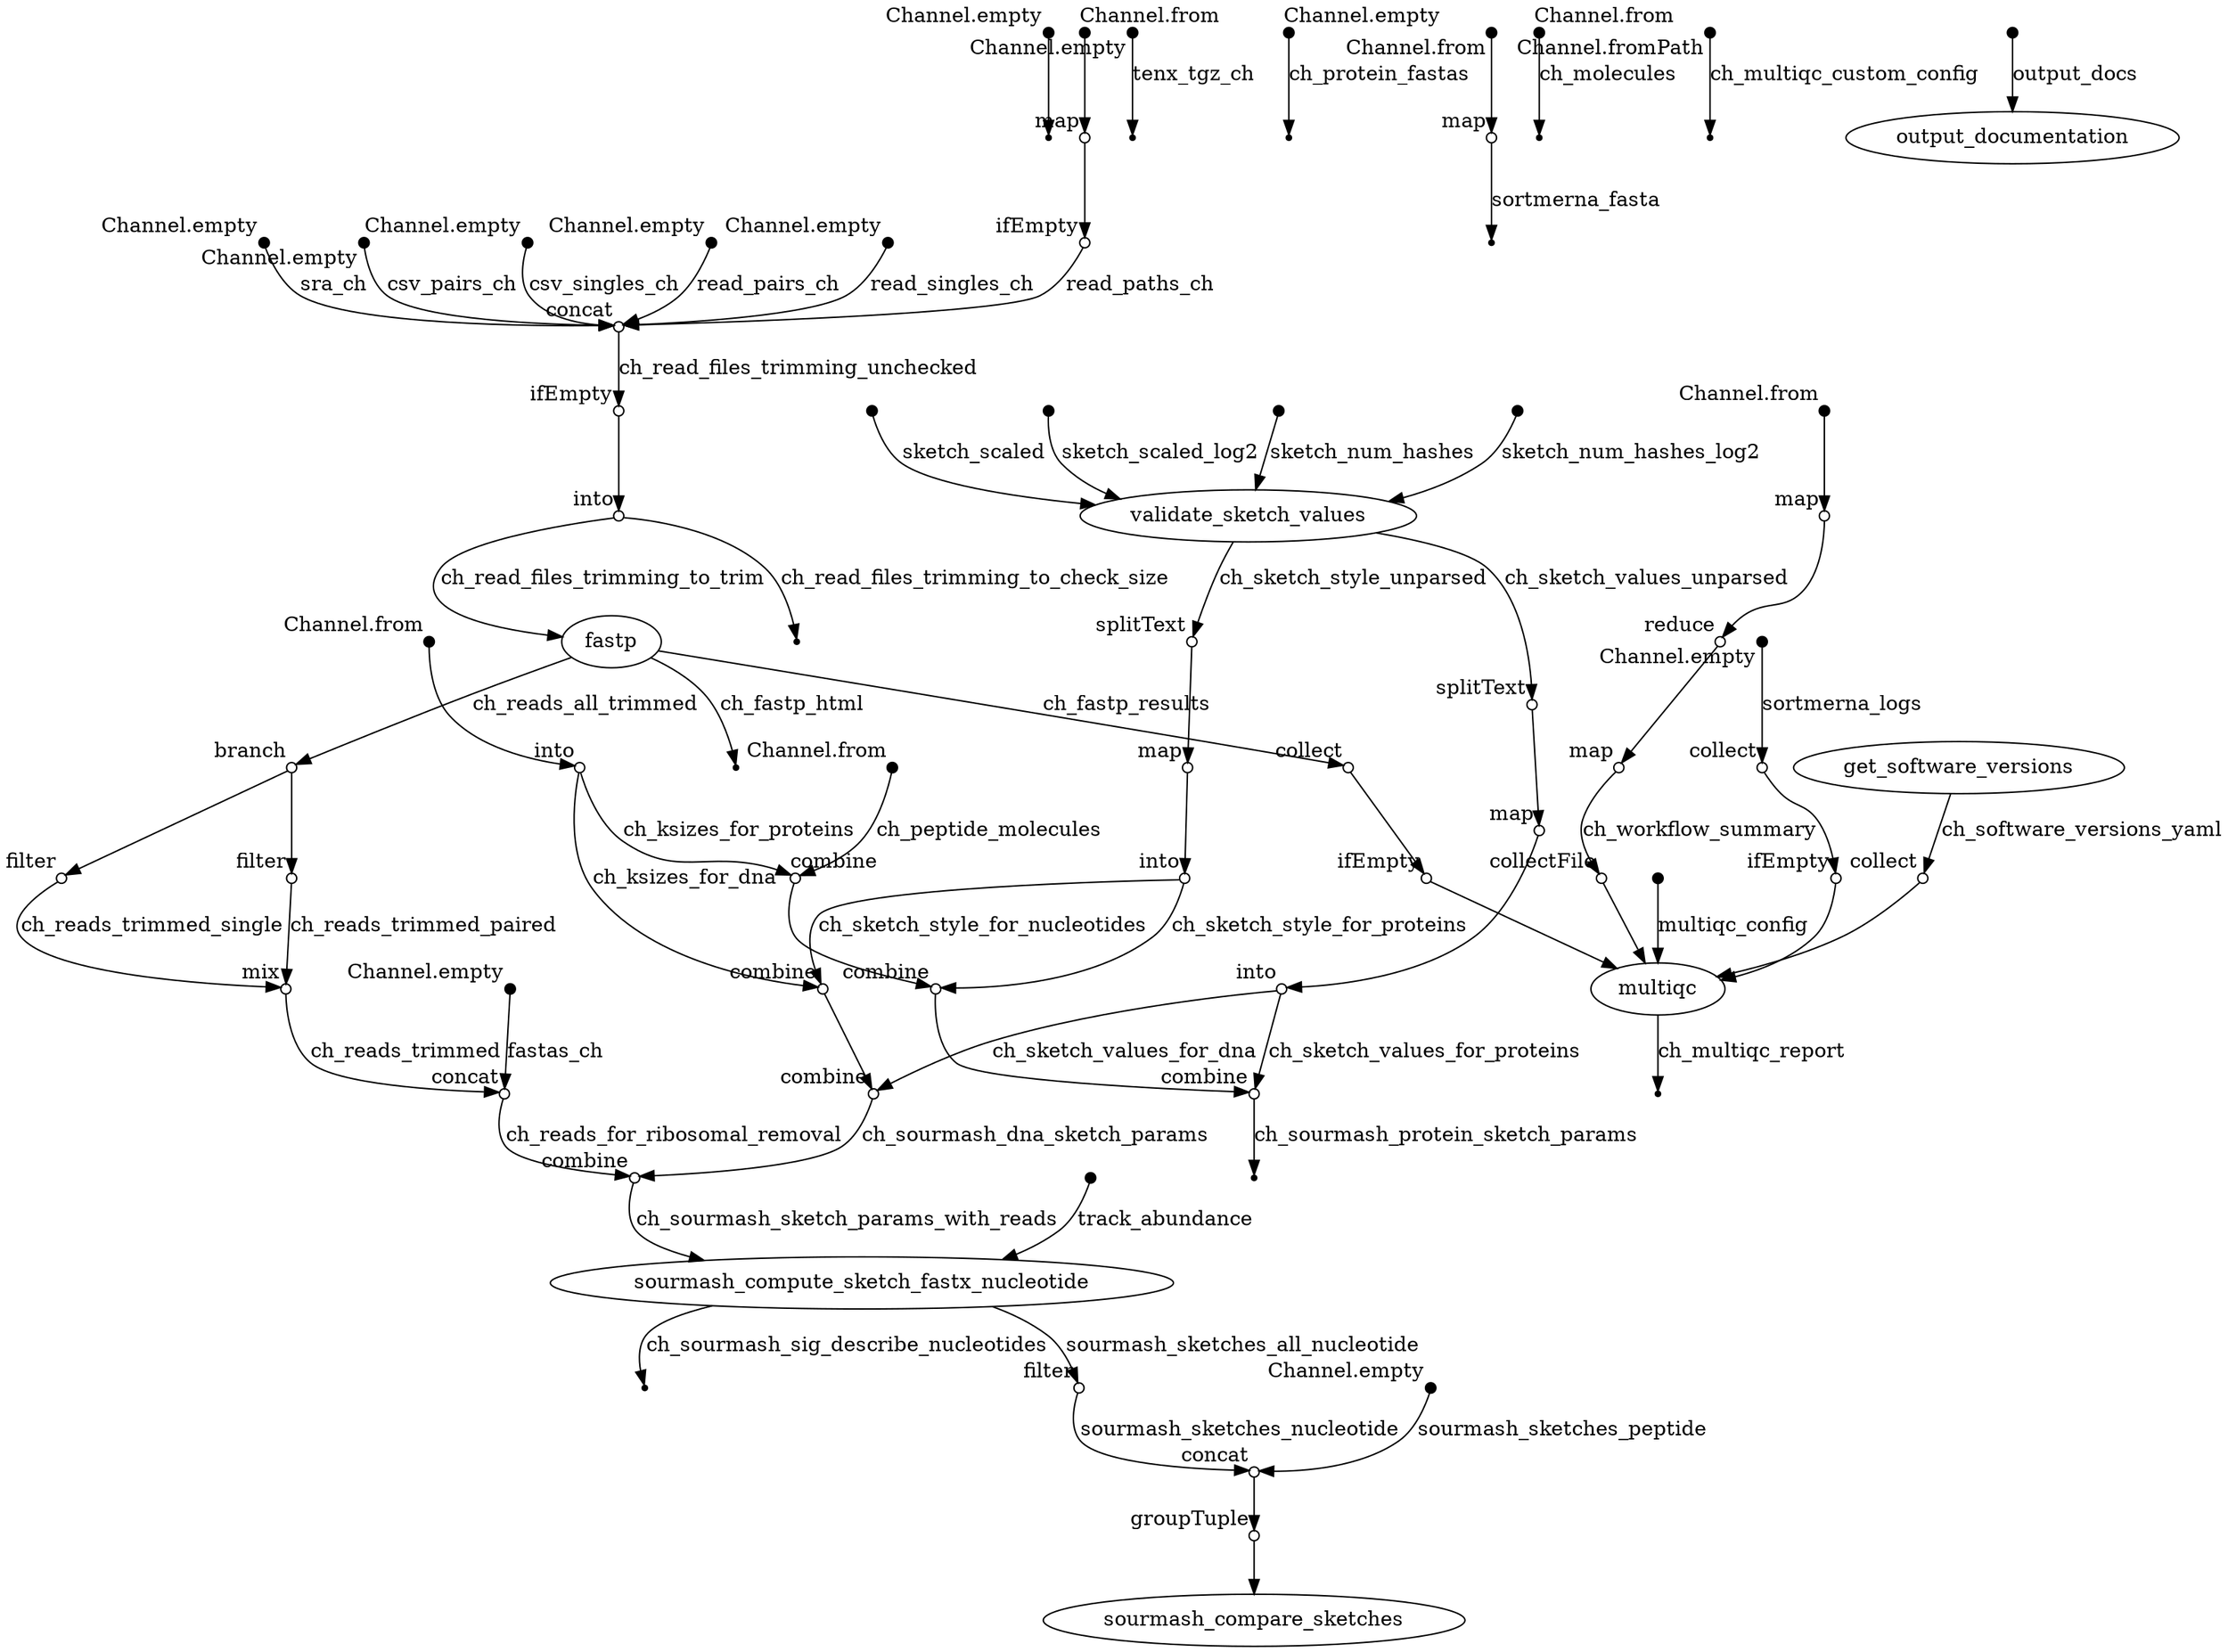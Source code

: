 digraph "kmermaid_dag" {
p0 [shape=point,label="",fixedsize=true,width=0.1,xlabel="Channel.empty"];
p1 [shape=point];
p0 -> p1;

p2 [shape=point,label="",fixedsize=true,width=0.1,xlabel="Channel.empty"];
p15 [shape=circle,label="",fixedsize=true,width=0.1,xlabel="concat"];
p2 -> p15 [label="sra_ch"];

p3 [shape=point,label="",fixedsize=true,width=0.1,xlabel="Channel.empty"];
p15 [shape=circle,label="",fixedsize=true,width=0.1,xlabel="concat"];
p3 -> p15 [label="csv_pairs_ch"];

p4 [shape=point,label="",fixedsize=true,width=0.1,xlabel="Channel.empty"];
p15 [shape=circle,label="",fixedsize=true,width=0.1,xlabel="concat"];
p4 -> p15 [label="csv_singles_ch"];

p5 [shape=point,label="",fixedsize=true,width=0.1,xlabel="Channel.empty"];
p15 [shape=circle,label="",fixedsize=true,width=0.1,xlabel="concat"];
p5 -> p15 [label="read_pairs_ch"];

p6 [shape=point,label="",fixedsize=true,width=0.1,xlabel="Channel.empty"];
p15 [shape=circle,label="",fixedsize=true,width=0.1,xlabel="concat"];
p6 -> p15 [label="read_singles_ch"];

p7 [shape=point,label="",fixedsize=true,width=0.1,xlabel="Channel.empty"];
p57 [shape=circle,label="",fixedsize=true,width=0.1,xlabel="concat"];
p7 -> p57 [label="fastas_ch"];

p8 [shape=point,label="",fixedsize=true,width=0.1,xlabel="Channel.empty"];
p9 [shape=point];
p8 -> p9 [label="tenx_tgz_ch"];

p10 [shape=point,label="",fixedsize=true,width=0.1,xlabel="Channel.from"];
p11 [shape=circle,label="",fixedsize=true,width=0.1,xlabel="map"];
p10 -> p11;

p11 [shape=circle,label="",fixedsize=true,width=0.1,xlabel="map"];
p12 [shape=circle,label="",fixedsize=true,width=0.1,xlabel="ifEmpty"];
p11 -> p12;

p12 [shape=circle,label="",fixedsize=true,width=0.1,xlabel="ifEmpty"];
p15 [shape=circle,label="",fixedsize=true,width=0.1,xlabel="concat"];
p12 -> p15 [label="read_paths_ch"];

p13 [shape=point,label="",fixedsize=true,width=0.1,xlabel="Channel.empty"];
p14 [shape=point];
p13 -> p14 [label="ch_protein_fastas"];

p15 [shape=circle,label="",fixedsize=true,width=0.1,xlabel="concat"];
p16 [shape=circle,label="",fixedsize=true,width=0.1,xlabel="ifEmpty"];
p15 -> p16 [label="ch_read_files_trimming_unchecked"];

p16 [shape=circle,label="",fixedsize=true,width=0.1,xlabel="ifEmpty"];
p17 [shape=circle,label="",fixedsize=true,width=0.1,xlabel="into"];
p16 -> p17;

p17 [shape=circle,label="",fixedsize=true,width=0.1,xlabel="into"];
p18 [shape=point];
p17 -> p18 [label="ch_read_files_trimming_to_check_size"];

p17 [shape=circle,label="",fixedsize=true,width=0.1,xlabel="into"];
p51 [label="fastp"];
p17 -> p51 [label="ch_read_files_trimming_to_trim"];

p19 [shape=point,label="",fixedsize=true,width=0.1,xlabel="Channel.from"];
p20 [shape=circle,label="",fixedsize=true,width=0.1,xlabel="map"];
p19 -> p20;

p20 [shape=circle,label="",fixedsize=true,width=0.1,xlabel="map"];
p21 [shape=point];
p20 -> p21 [label="sortmerna_fasta"];

p22 [shape=point,label="",fixedsize=true,width=0.1,xlabel="Channel.from"];
p23 [shape=circle,label="",fixedsize=true,width=0.1,xlabel="into"];
p22 -> p23;

p23 [shape=circle,label="",fixedsize=true,width=0.1,xlabel="into"];
p45 [shape=circle,label="",fixedsize=true,width=0.1,xlabel="combine"];
p23 -> p45 [label="ch_ksizes_for_proteins"];

p23 [shape=circle,label="",fixedsize=true,width=0.1,xlabel="into"];
p49 [shape=circle,label="",fixedsize=true,width=0.1,xlabel="combine"];
p23 -> p49 [label="ch_ksizes_for_dna"];

p24 [shape=point,label="",fixedsize=true,width=0.1,xlabel="Channel.from"];
p25 [shape=point];
p24 -> p25 [label="ch_molecules"];

p26 [shape=point,label="",fixedsize=true,width=0.1,xlabel="Channel.from"];
p45 [shape=circle,label="",fixedsize=true,width=0.1,xlabel="combine"];
p26 -> p45 [label="ch_peptide_molecules"];

p27 [shape=point,label="",fixedsize=true,width=0.1,xlabel="Channel.fromPath"];
p28 [shape=point];
p27 -> p28 [label="ch_multiqc_custom_config"];

p29 [shape=point,label="",fixedsize=true,width=0.1,xlabel="Channel.from"];
p30 [shape=circle,label="",fixedsize=true,width=0.1,xlabel="map"];
p29 -> p30;

p30 [shape=circle,label="",fixedsize=true,width=0.1,xlabel="map"];
p31 [shape=circle,label="",fixedsize=true,width=0.1,xlabel="reduce"];
p30 -> p31;

p31 [shape=circle,label="",fixedsize=true,width=0.1,xlabel="reduce"];
p32 [shape=circle,label="",fixedsize=true,width=0.1,xlabel="map"];
p31 -> p32;

p32 [shape=circle,label="",fixedsize=true,width=0.1,xlabel="map"];
p73 [shape=circle,label="",fixedsize=true,width=0.1,xlabel="collectFile"];
p32 -> p73 [label="ch_workflow_summary"];

p33 [label="get_software_versions"];
p72 [shape=circle,label="",fixedsize=true,width=0.1,xlabel="collect"];
p33 -> p72 [label="ch_software_versions_yaml"];

p34 [shape=point,label="",fixedsize=true,width=0.1];
p38 [label="validate_sketch_values"];
p34 -> p38 [label="sketch_num_hashes"];

p35 [shape=point,label="",fixedsize=true,width=0.1];
p38 [label="validate_sketch_values"];
p35 -> p38 [label="sketch_num_hashes_log2"];

p36 [shape=point,label="",fixedsize=true,width=0.1];
p38 [label="validate_sketch_values"];
p36 -> p38 [label="sketch_scaled"];

p37 [shape=point,label="",fixedsize=true,width=0.1];
p38 [label="validate_sketch_values"];
p37 -> p38 [label="sketch_scaled_log2"];

p38 [label="validate_sketch_values"];
p42 [shape=circle,label="",fixedsize=true,width=0.1,xlabel="splitText"];
p38 -> p42 [label="ch_sketch_values_unparsed"];

p38 [label="validate_sketch_values"];
p39 [shape=circle,label="",fixedsize=true,width=0.1,xlabel="splitText"];
p38 -> p39 [label="ch_sketch_style_unparsed"];

p39 [shape=circle,label="",fixedsize=true,width=0.1,xlabel="splitText"];
p40 [shape=circle,label="",fixedsize=true,width=0.1,xlabel="map"];
p39 -> p40;

p40 [shape=circle,label="",fixedsize=true,width=0.1,xlabel="map"];
p41 [shape=circle,label="",fixedsize=true,width=0.1,xlabel="into"];
p40 -> p41;

p41 [shape=circle,label="",fixedsize=true,width=0.1,xlabel="into"];
p49 [shape=circle,label="",fixedsize=true,width=0.1,xlabel="combine"];
p41 -> p49 [label="ch_sketch_style_for_nucleotides"];

p41 [shape=circle,label="",fixedsize=true,width=0.1,xlabel="into"];
p46 [shape=circle,label="",fixedsize=true,width=0.1,xlabel="combine"];
p41 -> p46 [label="ch_sketch_style_for_proteins"];

p42 [shape=circle,label="",fixedsize=true,width=0.1,xlabel="splitText"];
p43 [shape=circle,label="",fixedsize=true,width=0.1,xlabel="map"];
p42 -> p43;

p43 [shape=circle,label="",fixedsize=true,width=0.1,xlabel="map"];
p44 [shape=circle,label="",fixedsize=true,width=0.1,xlabel="into"];
p43 -> p44;

p44 [shape=circle,label="",fixedsize=true,width=0.1,xlabel="into"];
p47 [shape=circle,label="",fixedsize=true,width=0.1,xlabel="combine"];
p44 -> p47 [label="ch_sketch_values_for_proteins"];

p44 [shape=circle,label="",fixedsize=true,width=0.1,xlabel="into"];
p50 [shape=circle,label="",fixedsize=true,width=0.1,xlabel="combine"];
p44 -> p50 [label="ch_sketch_values_for_dna"];

p45 [shape=circle,label="",fixedsize=true,width=0.1,xlabel="combine"];
p46 [shape=circle,label="",fixedsize=true,width=0.1,xlabel="combine"];
p45 -> p46;

p46 [shape=circle,label="",fixedsize=true,width=0.1,xlabel="combine"];
p47 [shape=circle,label="",fixedsize=true,width=0.1,xlabel="combine"];
p46 -> p47;

p47 [shape=circle,label="",fixedsize=true,width=0.1,xlabel="combine"];
p48 [shape=point];
p47 -> p48 [label="ch_sourmash_protein_sketch_params"];

p49 [shape=circle,label="",fixedsize=true,width=0.1,xlabel="combine"];
p50 [shape=circle,label="",fixedsize=true,width=0.1,xlabel="combine"];
p49 -> p50;

p50 [shape=circle,label="",fixedsize=true,width=0.1,xlabel="combine"];
p59 [shape=circle,label="",fixedsize=true,width=0.1,xlabel="combine"];
p50 -> p59 [label="ch_sourmash_dna_sketch_params"];

p51 [label="fastp"];
p53 [shape=circle,label="",fixedsize=true,width=0.1,xlabel="branch"];
p51 -> p53 [label="ch_reads_all_trimmed"];

p51 [label="fastp"];
p68 [shape=circle,label="",fixedsize=true,width=0.1,xlabel="collect"];
p51 -> p68 [label="ch_fastp_results"];

p51 [label="fastp"];
p52 [shape=point];
p51 -> p52 [label="ch_fastp_html"];

p53 [shape=circle,label="",fixedsize=true,width=0.1,xlabel="branch"];
p55 [shape=circle,label="",fixedsize=true,width=0.1,xlabel="filter"];
p53 -> p55;

p53 [shape=circle,label="",fixedsize=true,width=0.1,xlabel="branch"];
p54 [shape=circle,label="",fixedsize=true,width=0.1,xlabel="filter"];
p53 -> p54;

p54 [shape=circle,label="",fixedsize=true,width=0.1,xlabel="filter"];
p56 [shape=circle,label="",fixedsize=true,width=0.1,xlabel="mix"];
p54 -> p56 [label="ch_reads_trimmed_paired"];

p55 [shape=circle,label="",fixedsize=true,width=0.1,xlabel="filter"];
p56 [shape=circle,label="",fixedsize=true,width=0.1,xlabel="mix"];
p55 -> p56 [label="ch_reads_trimmed_single"];

p56 [shape=circle,label="",fixedsize=true,width=0.1,xlabel="mix"];
p57 [shape=circle,label="",fixedsize=true,width=0.1,xlabel="concat"];
p56 -> p57 [label="ch_reads_trimmed"];

p57 [shape=circle,label="",fixedsize=true,width=0.1,xlabel="concat"];
p59 [shape=circle,label="",fixedsize=true,width=0.1,xlabel="combine"];
p57 -> p59 [label="ch_reads_for_ribosomal_removal"];

p58 [shape=point,label="",fixedsize=true,width=0.1,xlabel="Channel.empty"];
p70 [shape=circle,label="",fixedsize=true,width=0.1,xlabel="collect"];
p58 -> p70 [label="sortmerna_logs"];

p59 [shape=circle,label="",fixedsize=true,width=0.1,xlabel="combine"];
p61 [label="sourmash_compute_sketch_fastx_nucleotide"];
p59 -> p61 [label="ch_sourmash_sketch_params_with_reads"];

p60 [shape=point,label="",fixedsize=true,width=0.1];
p61 [label="sourmash_compute_sketch_fastx_nucleotide"];
p60 -> p61 [label="track_abundance"];

p61 [label="sourmash_compute_sketch_fastx_nucleotide"];
p62 [shape=point];
p61 -> p62 [label="ch_sourmash_sig_describe_nucleotides"];

p61 [label="sourmash_compute_sketch_fastx_nucleotide"];
p63 [shape=circle,label="",fixedsize=true,width=0.1,xlabel="filter"];
p61 -> p63 [label="sourmash_sketches_all_nucleotide"];

p63 [shape=circle,label="",fixedsize=true,width=0.1,xlabel="filter"];
p65 [shape=circle,label="",fixedsize=true,width=0.1,xlabel="concat"];
p63 -> p65 [label="sourmash_sketches_nucleotide"];

p64 [shape=point,label="",fixedsize=true,width=0.1,xlabel="Channel.empty"];
p65 [shape=circle,label="",fixedsize=true,width=0.1,xlabel="concat"];
p64 -> p65 [label="sourmash_sketches_peptide"];

p65 [shape=circle,label="",fixedsize=true,width=0.1,xlabel="concat"];
p66 [shape=circle,label="",fixedsize=true,width=0.1,xlabel="groupTuple"];
p65 -> p66;

p66 [shape=circle,label="",fixedsize=true,width=0.1,xlabel="groupTuple"];
p67 [label="sourmash_compare_sketches"];
p66 -> p67;

p68 [shape=circle,label="",fixedsize=true,width=0.1,xlabel="collect"];
p69 [shape=circle,label="",fixedsize=true,width=0.1,xlabel="ifEmpty"];
p68 -> p69;

p69 [shape=circle,label="",fixedsize=true,width=0.1,xlabel="ifEmpty"];
p75 [label="multiqc"];
p69 -> p75;

p70 [shape=circle,label="",fixedsize=true,width=0.1,xlabel="collect"];
p71 [shape=circle,label="",fixedsize=true,width=0.1,xlabel="ifEmpty"];
p70 -> p71;

p71 [shape=circle,label="",fixedsize=true,width=0.1,xlabel="ifEmpty"];
p75 [label="multiqc"];
p71 -> p75;

p72 [shape=circle,label="",fixedsize=true,width=0.1,xlabel="collect"];
p75 [label="multiqc"];
p72 -> p75;

p73 [shape=circle,label="",fixedsize=true,width=0.1,xlabel="collectFile"];
p75 [label="multiqc"];
p73 -> p75;

p74 [shape=point,label="",fixedsize=true,width=0.1];
p75 [label="multiqc"];
p74 -> p75 [label="multiqc_config"];

p75 [label="multiqc"];
p76 [shape=point];
p75 -> p76 [label="ch_multiqc_report"];

p77 [shape=point,label="",fixedsize=true,width=0.1];
p78 [label="output_documentation"];
p77 -> p78 [label="output_docs"];

}
